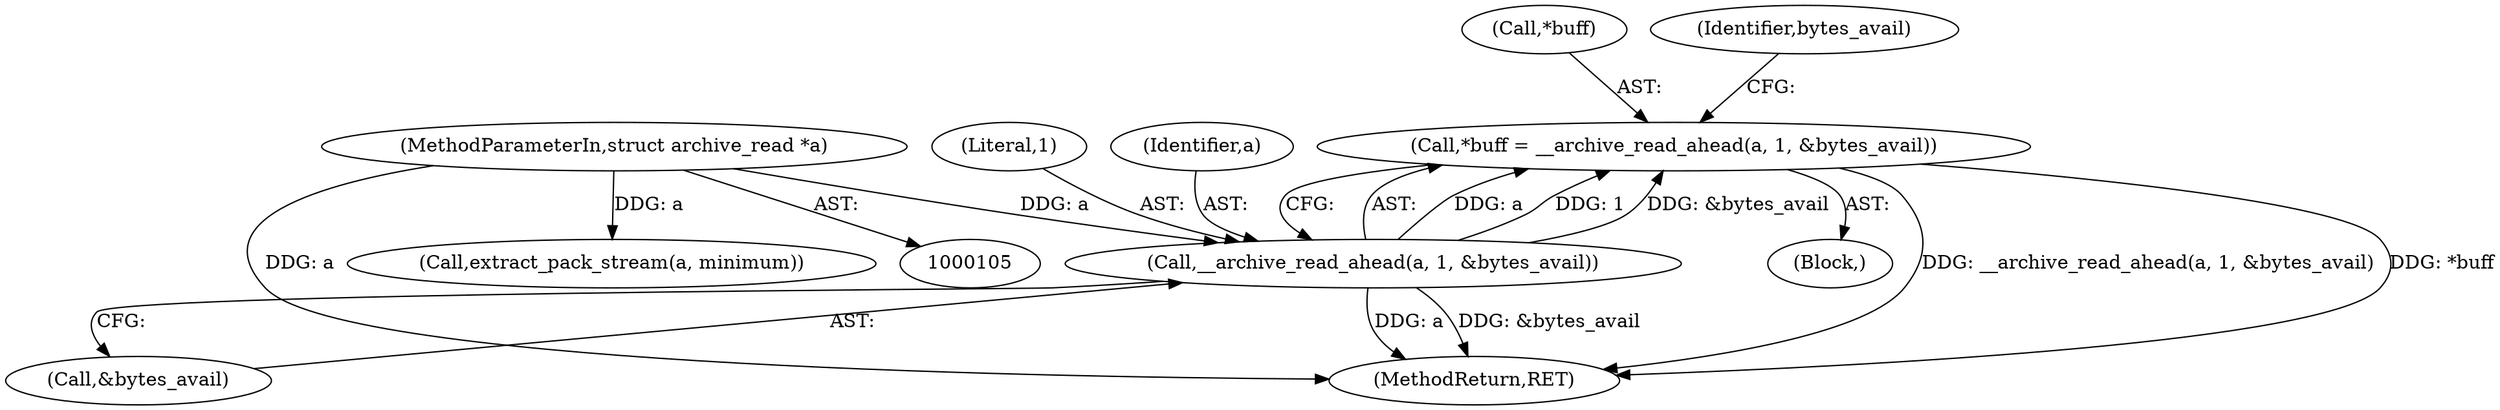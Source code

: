 digraph "0_libarchive_65a23f5dbee4497064e9bb467f81138a62b0dae1@API" {
"1000138" [label="(Call,*buff = __archive_read_ahead(a, 1, &bytes_avail))"];
"1000141" [label="(Call,__archive_read_ahead(a, 1, &bytes_avail))"];
"1000106" [label="(MethodParameterIn,struct archive_read *a)"];
"1000144" [label="(Call,&bytes_avail)"];
"1000143" [label="(Literal,1)"];
"1000137" [label="(Block,)"];
"1000106" [label="(MethodParameterIn,struct archive_read *a)"];
"1000262" [label="(MethodReturn,RET)"];
"1000142" [label="(Identifier,a)"];
"1000139" [label="(Call,*buff)"];
"1000219" [label="(Call,extract_pack_stream(a, minimum))"];
"1000141" [label="(Call,__archive_read_ahead(a, 1, &bytes_avail))"];
"1000138" [label="(Call,*buff = __archive_read_ahead(a, 1, &bytes_avail))"];
"1000148" [label="(Identifier,bytes_avail)"];
"1000138" -> "1000137"  [label="AST: "];
"1000138" -> "1000141"  [label="CFG: "];
"1000139" -> "1000138"  [label="AST: "];
"1000141" -> "1000138"  [label="AST: "];
"1000148" -> "1000138"  [label="CFG: "];
"1000138" -> "1000262"  [label="DDG: __archive_read_ahead(a, 1, &bytes_avail)"];
"1000138" -> "1000262"  [label="DDG: *buff"];
"1000141" -> "1000138"  [label="DDG: a"];
"1000141" -> "1000138"  [label="DDG: 1"];
"1000141" -> "1000138"  [label="DDG: &bytes_avail"];
"1000141" -> "1000144"  [label="CFG: "];
"1000142" -> "1000141"  [label="AST: "];
"1000143" -> "1000141"  [label="AST: "];
"1000144" -> "1000141"  [label="AST: "];
"1000141" -> "1000262"  [label="DDG: a"];
"1000141" -> "1000262"  [label="DDG: &bytes_avail"];
"1000106" -> "1000141"  [label="DDG: a"];
"1000106" -> "1000105"  [label="AST: "];
"1000106" -> "1000262"  [label="DDG: a"];
"1000106" -> "1000219"  [label="DDG: a"];
}
